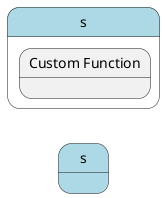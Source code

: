 @startuml
left to right direction


state "s" as s #lightblue {
}


state "s" as pstatename #lightblue {
    state "Custom Function" as sfunction {
    }
}





@enduml
